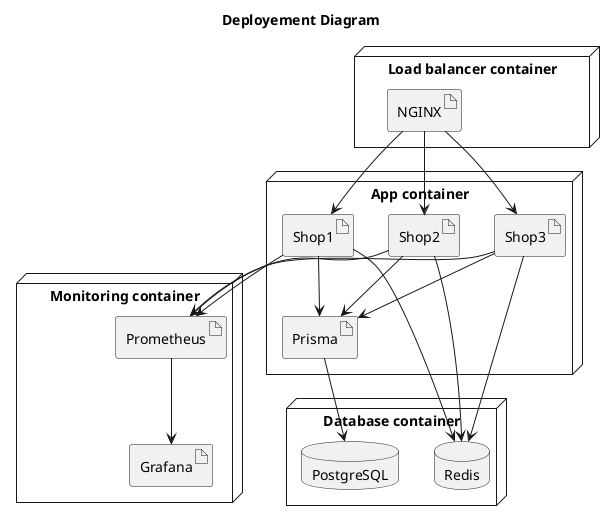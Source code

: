 @startuml deployement
title Deployement Diagram
node "Database container" {
    database "PostgreSQL" as DB
    database "Redis" as Cache
}

node "App container"  {
    artifact Shop1
    artifact Shop2
    artifact Shop3
    artifact "Prisma" as Prisma
}

node "Monitoring container" {
    artifact Prometheus
    artifact Grafana
}

node "Load balancer container" {
    artifact NGINX
}
    [NGINX] --> [Shop1]
    [NGINX] --> [Shop2]
    [NGINX] --> [Shop3]

    [Shop1] --> [Prometheus]
    [Shop2] --> [Prometheus]
    [Shop3] --> [Prometheus]

    [Shop1] --> [Prisma]
    [Shop2] --> [Prisma]
    [Shop3] --> [Prisma]

    [Shop1] --> [Cache]
    [Shop2] --> [Cache]
    [Shop3] --> [Cache]


    [Prometheus] --> [Grafana]
    [Prisma] --> [DB]
@enduml